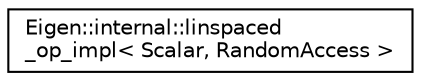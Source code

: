 digraph "Graphical Class Hierarchy"
{
  edge [fontname="Helvetica",fontsize="10",labelfontname="Helvetica",labelfontsize="10"];
  node [fontname="Helvetica",fontsize="10",shape=record];
  rankdir="LR";
  Node1 [label="Eigen::internal::linspaced\l_op_impl\< Scalar, RandomAccess \>",height=0.2,width=0.4,color="black", fillcolor="white", style="filled",URL="$struct_eigen_1_1internal_1_1linspaced__op__impl.html"];
}
